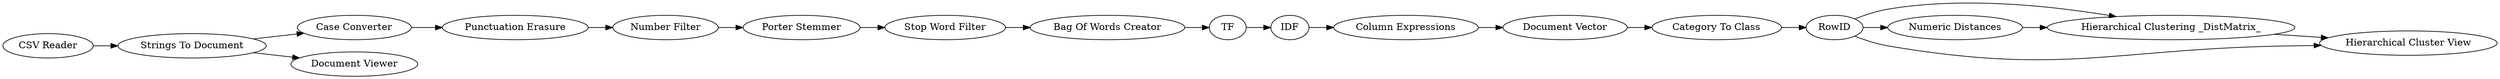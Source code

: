 digraph {
	7 -> 8
	8 -> 9
	13 -> 14
	2 -> 3
	12 -> 13
	18 -> 19
	14 -> 15
	11 -> 12
	17 -> 18
	16 -> 18
	10 -> 11
	15 -> 16
	3 -> 5
	6 -> 7
	16 -> 19
	3 -> 4
	5 -> 6
	9 -> 10
	16 -> 17
	5 [label="Case Converter"]
	16 [label=RowID]
	14 [label="Document Vector"]
	13 [label="Column Expressions"]
	7 [label="Number Filter"]
	9 [label="Stop Word Filter"]
	11 [label=TF]
	4 [label="Document Viewer"]
	18 [label="Hierarchical Clustering _DistMatrix_"]
	6 [label="Punctuation Erasure"]
	8 [label="Porter Stemmer"]
	15 [label="Category To Class"]
	12 [label=IDF]
	17 [label="Numeric Distances"]
	3 [label="Strings To Document"]
	2 [label="CSV Reader"]
	10 [label="Bag Of Words Creator"]
	19 [label="Hierarchical Cluster View"]
	rankdir=LR
}
